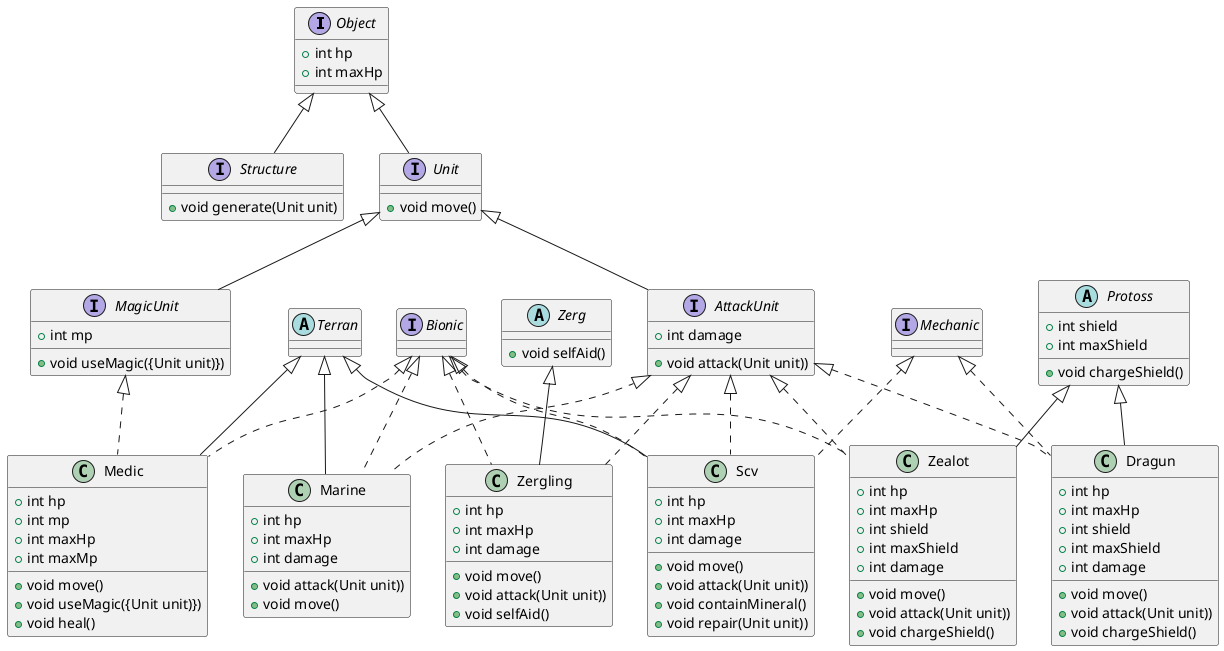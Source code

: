 @startuml

interface Object {
    + int hp
    + int maxHp
}

interface Structure extends Object {
    + void generate(Unit unit)
}

interface Unit implements Object {
     + void move()
 }

interface AttackUnit implements Unit {
    + int damage

    + void attack(Unit unit))
}

interface MagicUnit implements Unit {
    + int mp

    + void useMagic({Unit unit)})
}

abstract class Terran {}

abstract class Protoss {
    + int shield
    + int maxShield

    + void chargeShield()
}

abstract class Zerg {
  + void selfAid()
}

interface Bionic {}
interface Mechanic {}

class Marine extends Terran implements AttackUnit, Bionic {
   + int hp
   + int maxHp
   + int damage

   + void attack(Unit unit))
   + void move()
}

class Medic extends Terran implements MagicUnit, Bionic {
   + int hp
   + int mp
   + int maxHp
   + int maxMp

   + void move()
   + void useMagic({Unit unit)})
   + void heal()
}

class Scv extends Terran implements AttackUnit, Bionic, Mechanic {
   + int hp
   + int maxHp
   + int damage

   + void move()
   + void attack(Unit unit))
   + void containMineral()
   + void repair(Unit unit))
}

class Zealot extends Protoss implements AttackUnit, Bionic {
   + int hp
   + int maxHp
   + int shield
   + int maxShield
   + int damage

   + void move()
   + void attack(Unit unit))
   + void chargeShield()
}

class Dragun extends Protoss implements AttackUnit, Mechanic {
   + int hp
   + int maxHp
   + int shield
   + int maxShield
   + int damage

   + void move()
   + void attack(Unit unit))
   + void chargeShield()
}

class Zergling extends Zerg implements AttackUnit, Bionic {
   + int hp
   + int maxHp
   + int damage

   + void move()
   + void attack(Unit unit))
   + void selfAid()
}



@enduml